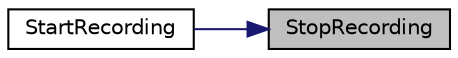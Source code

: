 digraph "StopRecording"
{
 // INTERACTIVE_SVG=YES
 // LATEX_PDF_SIZE
  edge [fontname="Helvetica",fontsize="10",labelfontname="Helvetica",labelfontsize="10"];
  node [fontname="Helvetica",fontsize="10",shape=record];
  rankdir="RL";
  Node1 [label="StopRecording",height=0.2,width=0.4,color="black", fillcolor="grey75", style="filled", fontcolor="black",tooltip="Stop the Record function."];
  Node1 -> Node2 [dir="back",color="midnightblue",fontsize="10",style="solid",fontname="Helvetica"];
  Node2 [label="StartRecording",height=0.2,width=0.4,color="black", fillcolor="white", style="filled",URL="$class_ghosttrack_editor.html#a71f77ccd4598aff663b77a608f1c3c58",tooltip="Stop ongoing recordings, then register for updates from sensors"];
}
